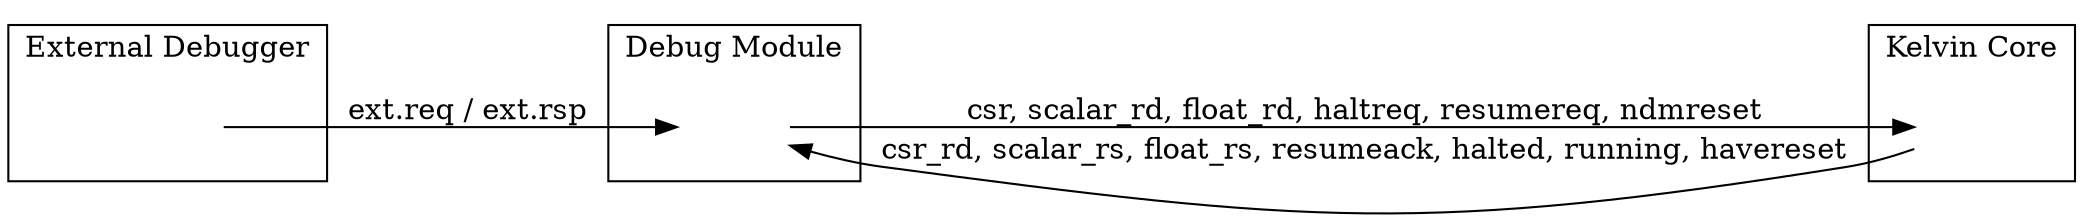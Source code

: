 digraph debug_arch {
  rankdir=LR;
  node [shape=box, style=rounded];

  subgraph cluster_debugger {
    label="External Debugger";
    debugger [shape=none, label=""];
  }

  subgraph cluster_debug_module {
    label="Debug Module";
    debug_module [shape=none, label=""];
  }

  subgraph cluster_core {
    label="Kelvin Core";
    core [shape=none, label=""];
  }

  debugger -> debug_module [label="ext.req / ext.rsp"];
  debug_module -> core [label="csr, scalar_rd, float_rd, haltreq, resumereq, ndmreset"];
  core -> debug_module [label="csr_rd, scalar_rs, float_rs, resumeack, halted, running, havereset"];
}

